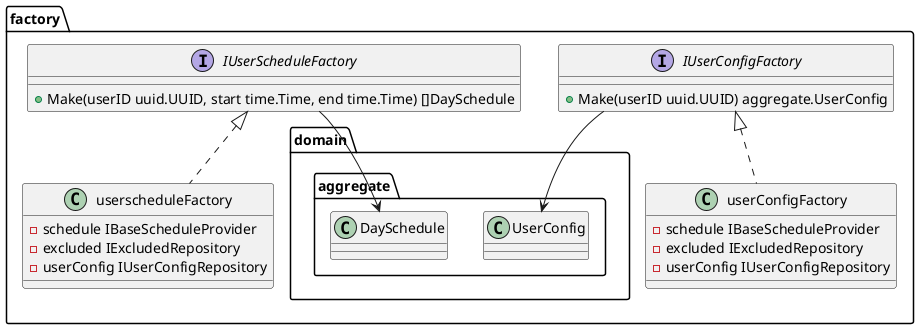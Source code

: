 @startuml factories

namespace factory {
        interface IUserConfigFactory {
            +Make(userID uuid.UUID) aggregate.UserConfig
        }

        IUserConfigFactory --> domain.aggregate.UserConfig

        class userConfigFactory implements IUserConfigFactory {
            -schedule IBaseScheduleProvider
            -excluded IExcludedRepository
            -userConfig IUserConfigRepository
        }

        interface IUserScheduleFactory {
            +Make(userID uuid.UUID, start time.Time, end time.Time) []DaySchedule
        }

        IUserScheduleFactory --> domain.aggregate.DaySchedule

        class userscheduleFactory implements IUserScheduleFactory {
            -schedule IBaseScheduleProvider
            -excluded IExcludedRepository
            -userConfig IUserConfigRepository
        }
    }

@enduml